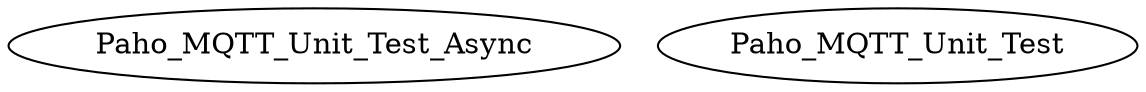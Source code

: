 digraph dependencies {
  "Paho_MQTT_Unit_Test_Async" [shape=oval];
  "Paho_MQTT_Unit_Test" [shape=oval];
}
